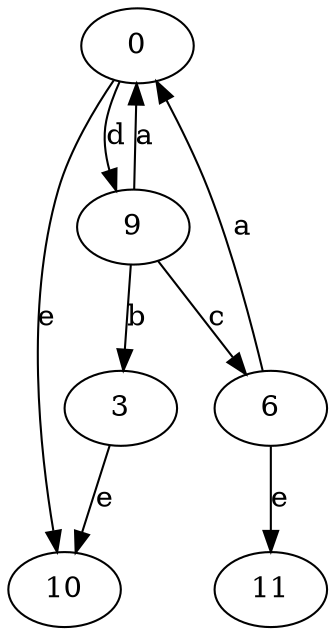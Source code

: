 strict digraph  {
0;
3;
6;
9;
10;
11;
0 -> 9  [label=d];
0 -> 10  [label=e];
3 -> 10  [label=e];
6 -> 0  [label=a];
6 -> 11  [label=e];
9 -> 0  [label=a];
9 -> 3  [label=b];
9 -> 6  [label=c];
}
